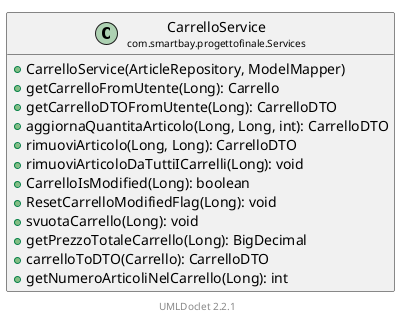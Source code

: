 @startuml
    ' Copyright to this UML and generated images belongs to the author of the corresponding Java sources.

    ' This UML was generated by UMLDoclet (C) Copyright 2016-2025 Talsma ICT.
    ' UMLDoclet 2.2.1 is licensed under the Apache License, version 2.0
    ' and contains parts of PlantUML 1.2024.7 (ASL) Copyright 2009-2025, Arnaud Roques.

    !pragma layout smetana

    set namespaceSeparator none
    hide empty fields
    hide empty methods

    class "<size:14>CarrelloService\n<size:10>com.smartbay.progettofinale.Services" as com.smartbay.progettofinale.Services.CarrelloService [[CarrelloService.html]] {
        +CarrelloService(ArticleRepository, ModelMapper)
        +getCarrelloFromUtente(Long): Carrello
        +getCarrelloDTOFromUtente(Long): CarrelloDTO
        +aggiornaQuantitaArticolo(Long, Long, int): CarrelloDTO
        +rimuoviArticolo(Long, Long): CarrelloDTO
        +rimuoviArticoloDaTuttiICarrelli(Long): void
        +CarrelloIsModified(Long): boolean
        +ResetCarrelloModifiedFlag(Long): void
        +svuotaCarrello(Long): void
        +getPrezzoTotaleCarrello(Long): BigDecimal
        +carrelloToDTO(Carrello): CarrelloDTO
        +getNumeroArticoliNelCarrello(Long): int
    }

    <style>
        footer {
            HyperLinkColor #8
            HyperLinkUnderlineThickness 0
        }
    </style>
    footer \n[[https://github.com/talsma-ict/umldoclet UMLDoclet 2.2.1]]
    ' Generated 2025-08-31T20:08:01.568992789+02:00[Europe/Rome]
@enduml
